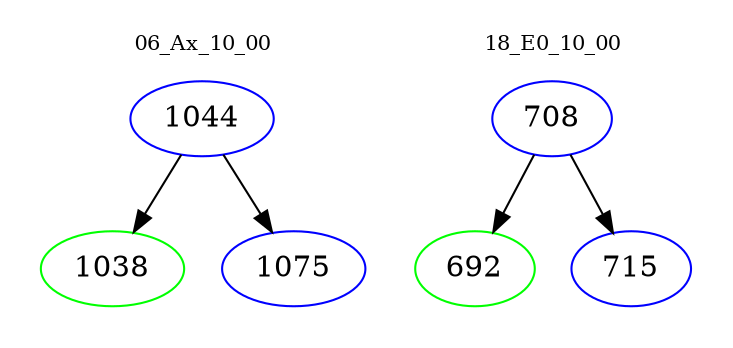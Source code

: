digraph{
subgraph cluster_0 {
color = white
label = "06_Ax_10_00";
fontsize=10;
T0_1044 [label="1044", color="blue"]
T0_1044 -> T0_1038 [color="black"]
T0_1038 [label="1038", color="green"]
T0_1044 -> T0_1075 [color="black"]
T0_1075 [label="1075", color="blue"]
}
subgraph cluster_1 {
color = white
label = "18_E0_10_00";
fontsize=10;
T1_708 [label="708", color="blue"]
T1_708 -> T1_692 [color="black"]
T1_692 [label="692", color="green"]
T1_708 -> T1_715 [color="black"]
T1_715 [label="715", color="blue"]
}
}
